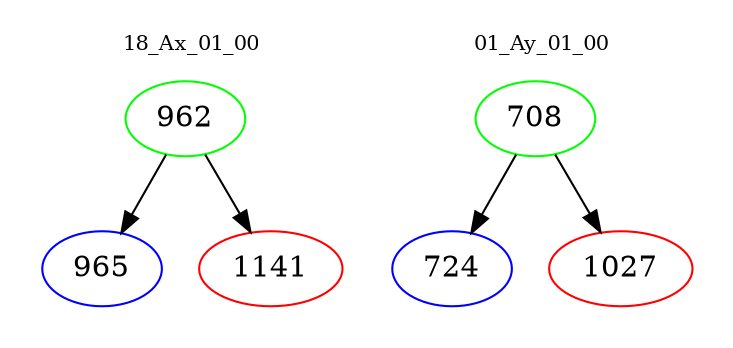 digraph{
subgraph cluster_0 {
color = white
label = "18_Ax_01_00";
fontsize=10;
T0_962 [label="962", color="green"]
T0_962 -> T0_965 [color="black"]
T0_965 [label="965", color="blue"]
T0_962 -> T0_1141 [color="black"]
T0_1141 [label="1141", color="red"]
}
subgraph cluster_1 {
color = white
label = "01_Ay_01_00";
fontsize=10;
T1_708 [label="708", color="green"]
T1_708 -> T1_724 [color="black"]
T1_724 [label="724", color="blue"]
T1_708 -> T1_1027 [color="black"]
T1_1027 [label="1027", color="red"]
}
}
